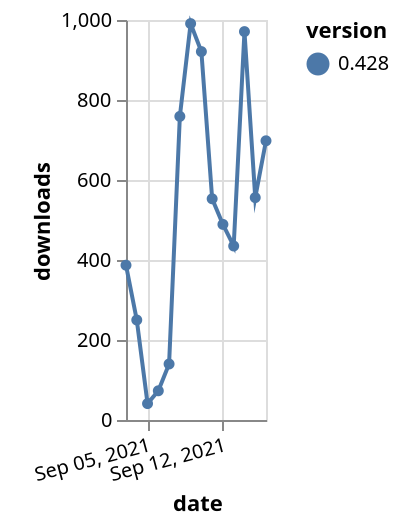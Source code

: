 {"$schema": "https://vega.github.io/schema/vega-lite/v5.json", "description": "A simple bar chart with embedded data.", "data": {"values": [{"date": "2021-09-03", "total": 192901, "delta": 387, "version": "0.428"}, {"date": "2021-09-04", "total": 193151, "delta": 250, "version": "0.428"}, {"date": "2021-09-05", "total": 193192, "delta": 41, "version": "0.428"}, {"date": "2021-09-06", "total": 193265, "delta": 73, "version": "0.428"}, {"date": "2021-09-07", "total": 193405, "delta": 140, "version": "0.428"}, {"date": "2021-09-08", "total": 194164, "delta": 759, "version": "0.428"}, {"date": "2021-09-09", "total": 195155, "delta": 991, "version": "0.428"}, {"date": "2021-09-10", "total": 196076, "delta": 921, "version": "0.428"}, {"date": "2021-09-11", "total": 196629, "delta": 553, "version": "0.428"}, {"date": "2021-09-12", "total": 197118, "delta": 489, "version": "0.428"}, {"date": "2021-09-13", "total": 197553, "delta": 435, "version": "0.428"}, {"date": "2021-09-14", "total": 198524, "delta": 971, "version": "0.428"}, {"date": "2021-09-15", "total": 199080, "delta": 556, "version": "0.428"}, {"date": "2021-09-16", "total": 199778, "delta": 698, "version": "0.428"}]}, "width": "container", "mark": {"type": "line", "point": {"filled": true}}, "encoding": {"x": {"field": "date", "type": "temporal", "timeUnit": "yearmonthdate", "title": "date", "axis": {"labelAngle": -15}}, "y": {"field": "delta", "type": "quantitative", "title": "downloads"}, "color": {"field": "version", "type": "nominal"}, "tooltip": {"field": "delta"}}}